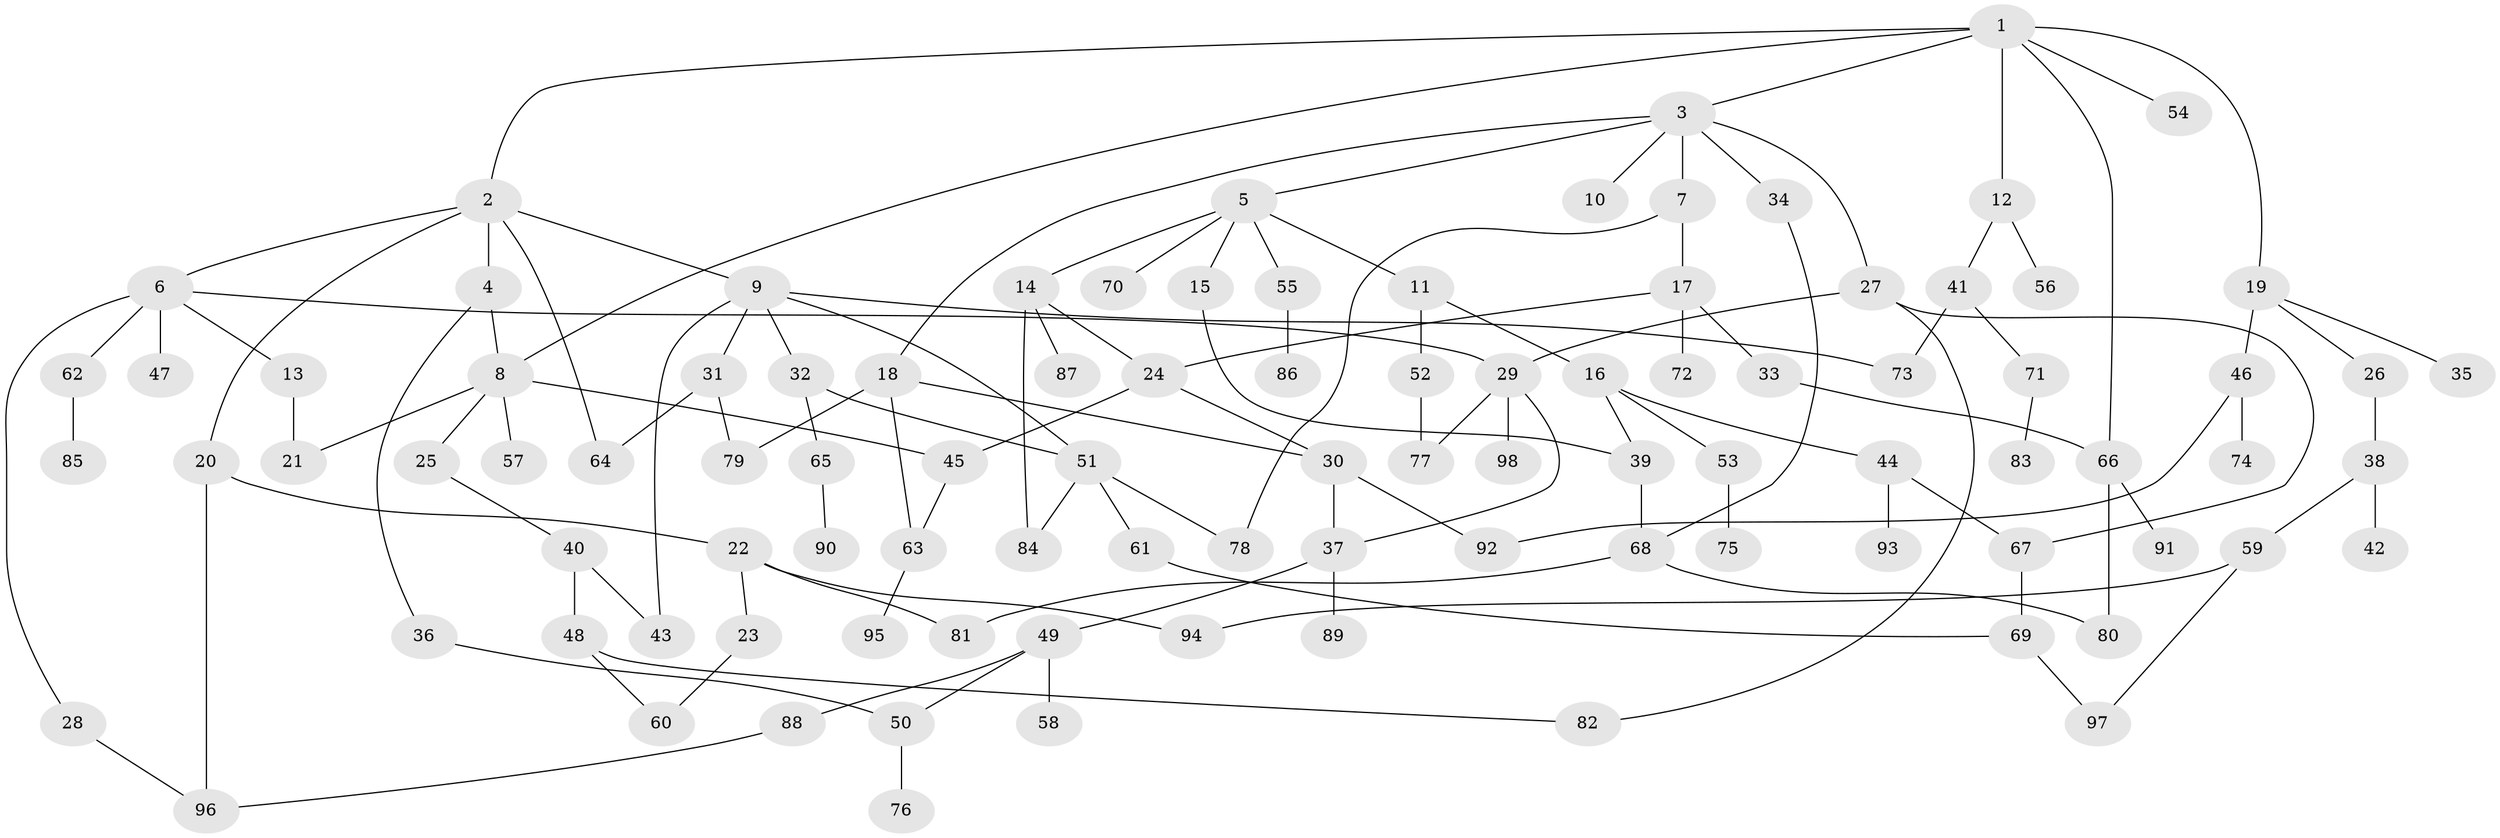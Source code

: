 // coarse degree distribution, {9: 0.015151515151515152, 5: 0.045454545454545456, 7: 0.045454545454545456, 6: 0.07575757575757576, 3: 0.16666666666666666, 1: 0.30303030303030304, 2: 0.22727272727272727, 4: 0.12121212121212122}
// Generated by graph-tools (version 1.1) at 2025/51/02/27/25 19:51:37]
// undirected, 98 vertices, 128 edges
graph export_dot {
graph [start="1"]
  node [color=gray90,style=filled];
  1;
  2;
  3;
  4;
  5;
  6;
  7;
  8;
  9;
  10;
  11;
  12;
  13;
  14;
  15;
  16;
  17;
  18;
  19;
  20;
  21;
  22;
  23;
  24;
  25;
  26;
  27;
  28;
  29;
  30;
  31;
  32;
  33;
  34;
  35;
  36;
  37;
  38;
  39;
  40;
  41;
  42;
  43;
  44;
  45;
  46;
  47;
  48;
  49;
  50;
  51;
  52;
  53;
  54;
  55;
  56;
  57;
  58;
  59;
  60;
  61;
  62;
  63;
  64;
  65;
  66;
  67;
  68;
  69;
  70;
  71;
  72;
  73;
  74;
  75;
  76;
  77;
  78;
  79;
  80;
  81;
  82;
  83;
  84;
  85;
  86;
  87;
  88;
  89;
  90;
  91;
  92;
  93;
  94;
  95;
  96;
  97;
  98;
  1 -- 2;
  1 -- 3;
  1 -- 8;
  1 -- 12;
  1 -- 19;
  1 -- 54;
  1 -- 66;
  2 -- 4;
  2 -- 6;
  2 -- 9;
  2 -- 20;
  2 -- 64;
  3 -- 5;
  3 -- 7;
  3 -- 10;
  3 -- 18;
  3 -- 27;
  3 -- 34;
  4 -- 36;
  4 -- 8;
  5 -- 11;
  5 -- 14;
  5 -- 15;
  5 -- 55;
  5 -- 70;
  6 -- 13;
  6 -- 28;
  6 -- 29;
  6 -- 47;
  6 -- 62;
  7 -- 17;
  7 -- 78;
  8 -- 25;
  8 -- 57;
  8 -- 45;
  8 -- 21;
  9 -- 31;
  9 -- 32;
  9 -- 73;
  9 -- 43;
  9 -- 51;
  11 -- 16;
  11 -- 52;
  12 -- 41;
  12 -- 56;
  13 -- 21;
  14 -- 24;
  14 -- 84;
  14 -- 87;
  15 -- 39;
  16 -- 44;
  16 -- 53;
  16 -- 39;
  17 -- 33;
  17 -- 72;
  17 -- 24;
  18 -- 30;
  18 -- 79;
  18 -- 63;
  19 -- 26;
  19 -- 35;
  19 -- 46;
  20 -- 22;
  20 -- 96;
  22 -- 23;
  22 -- 81;
  22 -- 94;
  23 -- 60;
  24 -- 45;
  24 -- 30;
  25 -- 40;
  26 -- 38;
  27 -- 67;
  27 -- 82;
  27 -- 29;
  28 -- 96;
  29 -- 98;
  29 -- 77;
  29 -- 37;
  30 -- 37;
  30 -- 92;
  31 -- 64;
  31 -- 79;
  32 -- 51;
  32 -- 65;
  33 -- 66;
  34 -- 68;
  36 -- 50;
  37 -- 49;
  37 -- 89;
  38 -- 42;
  38 -- 59;
  39 -- 68;
  40 -- 43;
  40 -- 48;
  41 -- 71;
  41 -- 73;
  44 -- 93;
  44 -- 67;
  45 -- 63;
  46 -- 74;
  46 -- 92;
  48 -- 60;
  48 -- 82;
  49 -- 50;
  49 -- 58;
  49 -- 88;
  50 -- 76;
  51 -- 61;
  51 -- 78;
  51 -- 84;
  52 -- 77;
  53 -- 75;
  55 -- 86;
  59 -- 94;
  59 -- 97;
  61 -- 69;
  62 -- 85;
  63 -- 95;
  65 -- 90;
  66 -- 91;
  66 -- 80;
  67 -- 69;
  68 -- 80;
  68 -- 81;
  69 -- 97;
  71 -- 83;
  88 -- 96;
}
